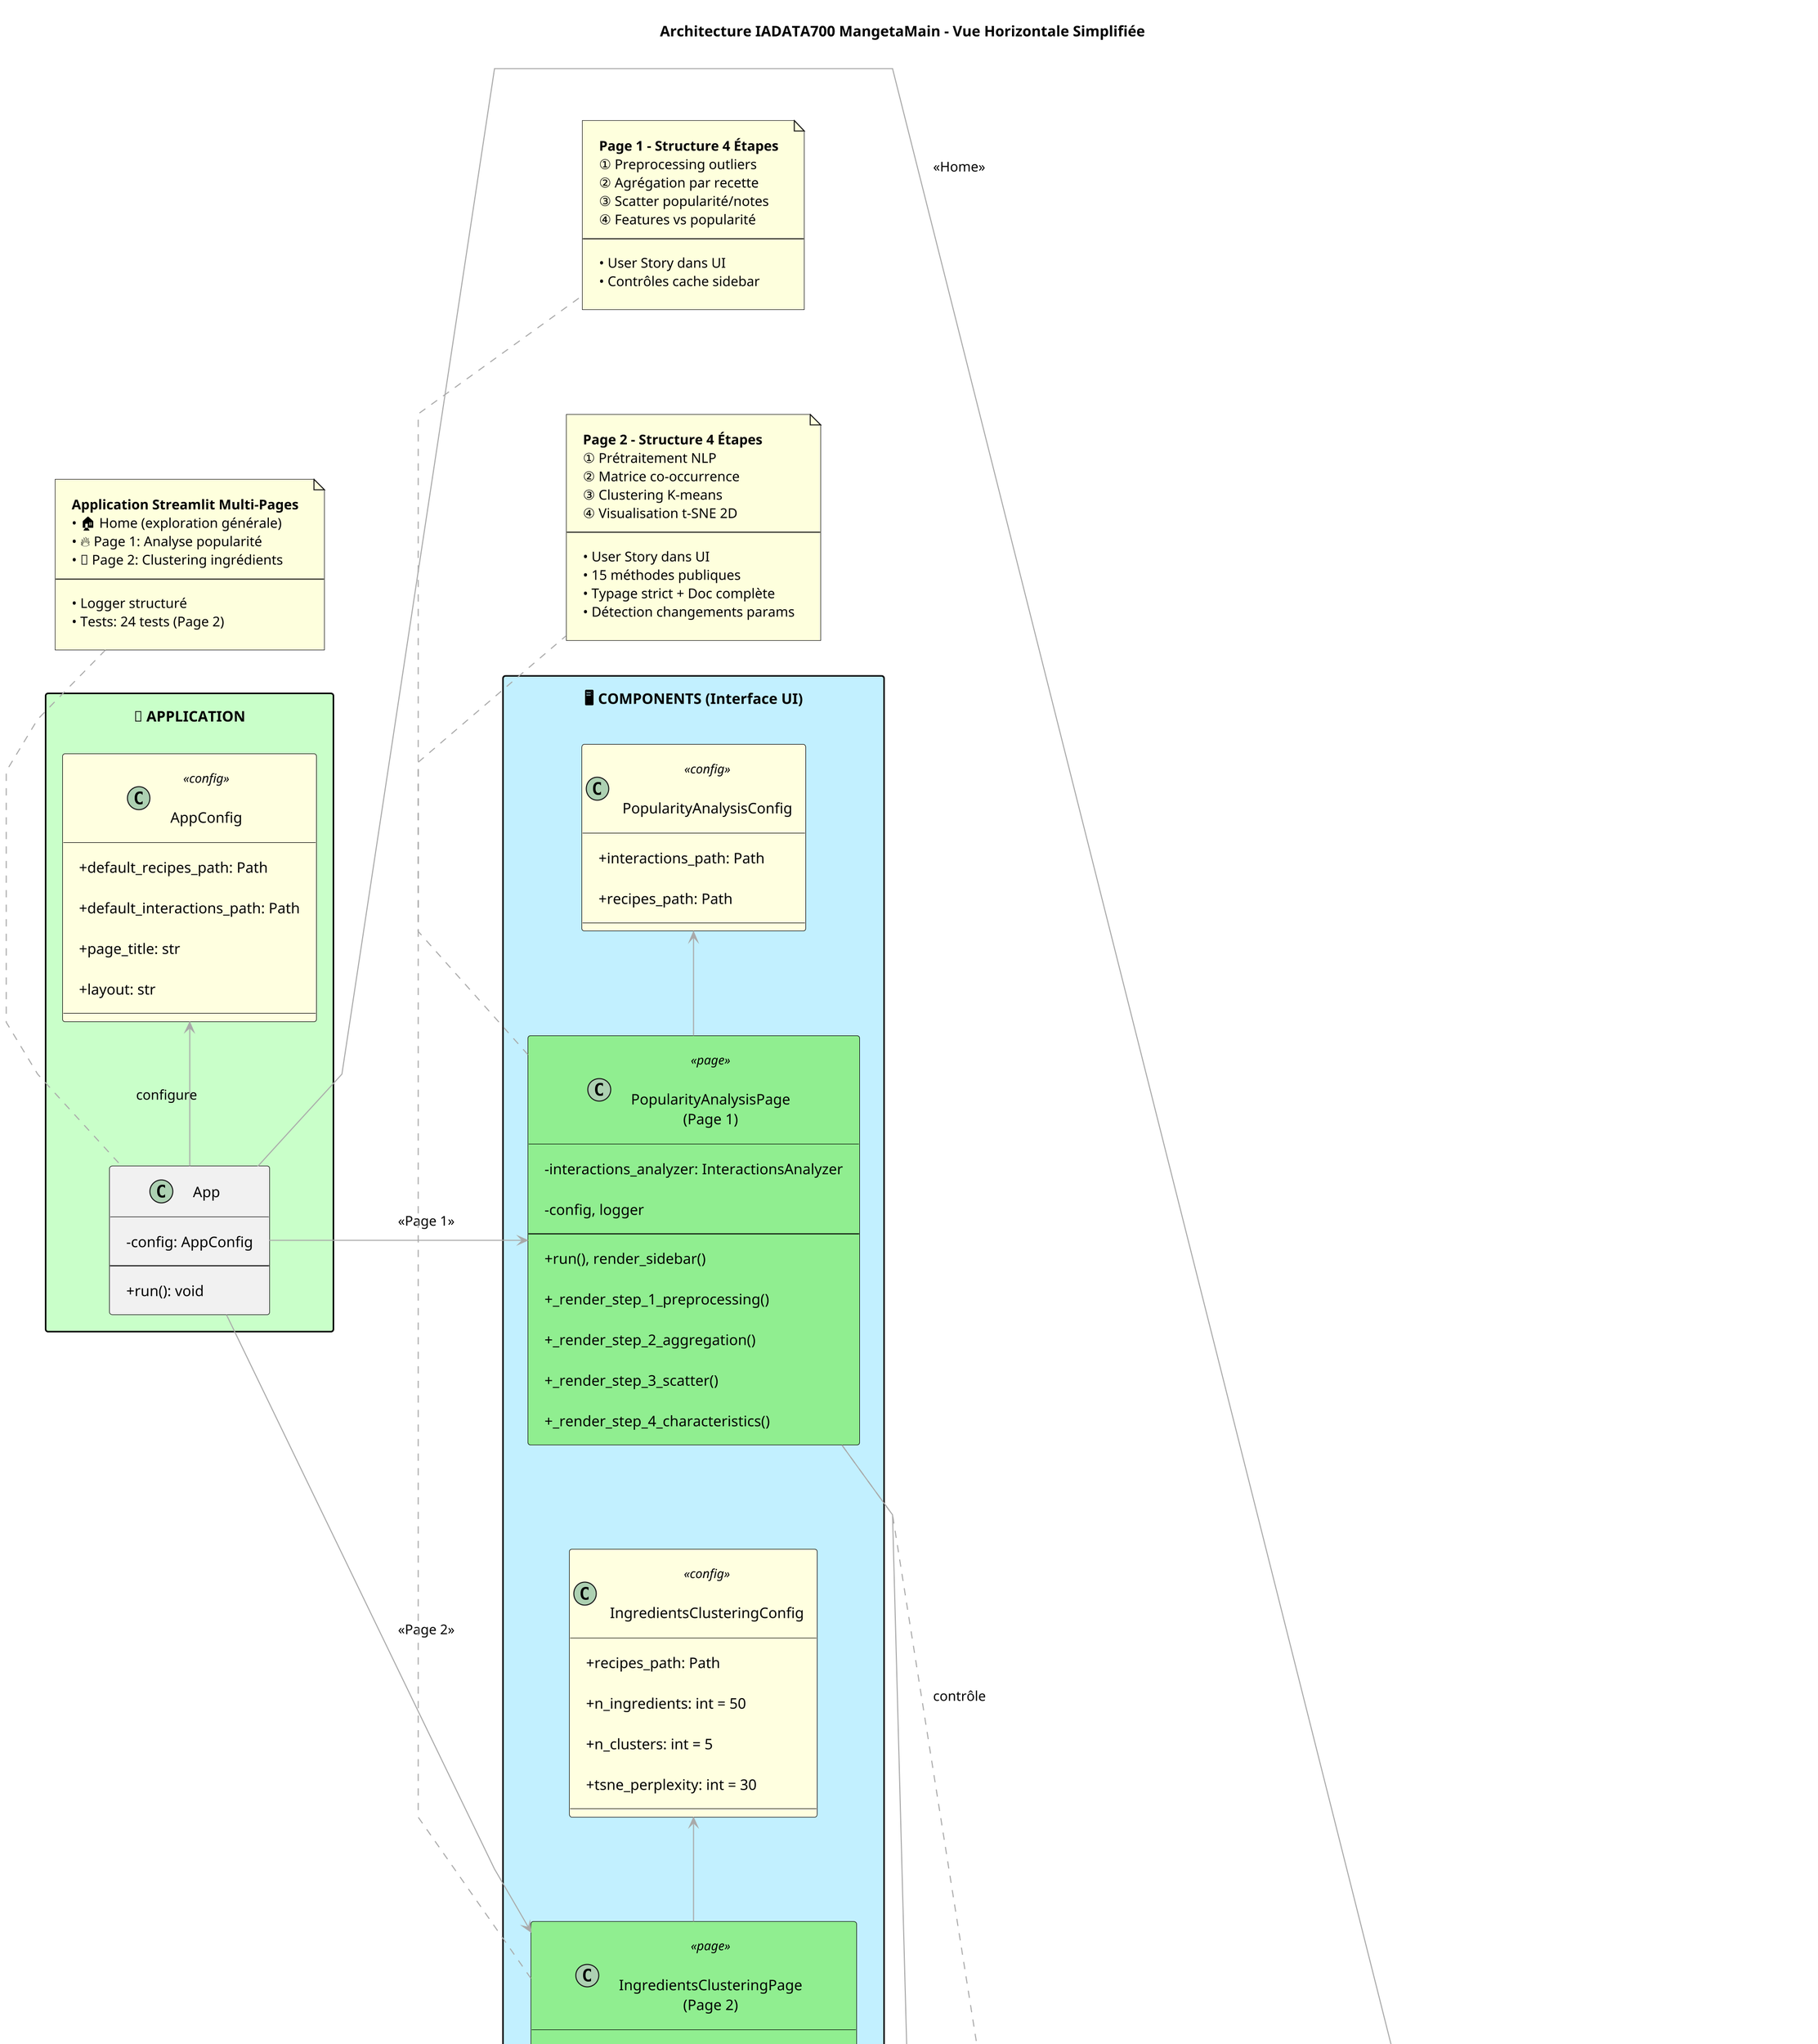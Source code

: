 @startuml class-diagram
' Configuration pour un affichage horizontal et aéré
left to right direction
skinparam packageStyle rectangle
skinparam classAttributeIconSize 0
skinparam shadowing false
skinparam defaultFontName Arial, Helvetica, sans-serif
skinparam dpi 200
skinparam linetype polyline
skinparam nodesep 100
skinparam ranksep 120
skinparam padding 10

' Couleurs pour une meilleure lisibilité
skinparam class {
    BackgroundColor<<config>> LightYellow
    BackgroundColor<<analyzer>> LightBlue
    BackgroundColor<<page>> LightGreen
    BackgroundColor<<cache>> LightCoral
    BorderColor Black
    ArrowColor DarkGray
}

title Architecture IADATA700 MangetaMain - Vue Horizontale Simplifiée

package "🎯 APPLICATION" #TECHNOLOGY {
    class App {
        -config: AppConfig
        --
        +run(): void
    }
    
    class "AppConfig" as AppConfig <<config>> {
        +default_recipes_path: Path
        +default_interactions_path: Path
        +page_title: str
        +layout: str
    }
    
    App -right-> AppConfig : configure
}

package "📦 CORE (Logique Métier)" #BUSINESS {
    
    together {
        class DataLoader {
            -data_path: Path
            --
            +load_data(): DataFrame
            +get_data(): DataFrame
        }
        
        class DataExplorer {
            -loader: DataLoader
            --
            +df: DataFrame
        }
    }
    
    class "CacheManager" as CacheManager <<cache>> {
        -base_cache_dir: Path
        -logger: Logger
        --
        +get(): Optional[T]
        +set(): bool
        +clear(): int
        +get_info(): dict
    }
    
    abstract class "CacheableMixin" as CacheableMixin <<cache>> {
        {abstract}
        --
        +cached_operation(): T
        +enable_cache(): void
    }
    
    class "PreprocessingConfig" as PreprocessingConfig <<config>> {
        +enable_preprocessing: bool
        +outlier_method: str
        +outlier_threshold: float
        --
        +get_hash(): str
    }
    
    class "InteractionsAnalyzer" as InteractionsAnalyzer <<analyzer>> {
        +interactions: DataFrame
        +recipes: DataFrame
        +preprocessing: PreprocessingConfig
        --
        +aggregate(): DataFrame
        +popularity_vs_rating(): DataFrame
        +get_cache_info(): dict
    }
    
    class "IngredientsAnalyzer" as IngredientsAnalyzer <<analyzer>> {
        -data: DataFrame
        --
        +process_ingredients(): tuple
        +perform_clustering(): ndarray
        +generate_tsne_visualization(): dict
        +get_cache_info(): dict
    }
    
    ' Relations internes au package core
    DataExplorer -right-> DataLoader : utilise
    CacheableMixin -up-> CacheManager : utilise
    InteractionsAnalyzer -up-|> CacheableMixin : hérite
    IngredientsAnalyzer -up-|> CacheableMixin : hérite
    InteractionsAnalyzer .right.> PreprocessingConfig : utilise
}

package "🖥️ COMPONENTS (Interface UI)" #APPLICATION {
    
    together {
        class "PopularityAnalysisPage\n(Page 1)" as PopularityAnalysisPage <<page>> {
            -interactions_analyzer: InteractionsAnalyzer
            -config, logger
            --
            +run(), render_sidebar()
            +_render_step_1_preprocessing()
            +_render_step_2_aggregation()
            +_render_step_3_scatter()
            +_render_step_4_characteristics()
        }
        
        class PopularityAnalysisConfig <<config>> {
            +interactions_path: Path
            +recipes_path: Path
        }
    }
    
    together {
        class "IngredientsClusteringPage\n(Page 2)" as IngredientsClusteringPage <<page>> {
            -ingredients_analyzer: IngredientsAnalyzer
            -config, logger
            --
            +run(), render_sidebar()
            +_render_step_1_preprocessing()
            +_render_step_2_cooccurrence()
            +_render_step_3_clustering()
            +_render_step_4_visualization()
            --
            +render_cooccurrence_analysis()
            +render_clusters()
            +render_tsne_visualization()
            +render_analysis_summary()
        }
        
        class IngredientsClusteringConfig <<config>> {
            +recipes_path: Path
            +n_ingredients: int = 50
            +n_clusters: int = 5
            +tsne_perplexity: int = 30
        }
    }
    
    ' Relations internes composants
    PopularityAnalysisPage -right-> PopularityAnalysisConfig
    IngredientsClusteringPage -right-> IngredientsClusteringConfig
}

' ═══════════════════════════════════════════════════════════════
' RELATIONS PRINCIPALES
' ═══════════════════════════════════════════════════════════════

' Application vers Pages (utilisation)
App --> PopularityAnalysisPage : <<Page 1>>
App --> IngredientsClusteringPage : <<Page 2>>
App --> DataExplorer : <<Home>>

' Pages vers Analyseurs (composition forte)
PopularityAnalysisPage --> InteractionsAnalyzer : analyse
IngredientsClusteringPage --> IngredientsAnalyzer : analyse

' Analyseurs vers DataLoader (dépendance)
InteractionsAnalyzer ..> DataLoader : charge
IngredientsAnalyzer ..> DataLoader : charge

' Mixins et héritages
InteractionsAnalyzer -up-|> CacheableMixin : hérite
IngredientsAnalyzer -up-|> CacheableMixin : hérite

' Cache management
CacheableMixin ..> CacheManager : utilise
PopularityAnalysisPage ..> CacheManager : contrôle
IngredientsClusteringPage ..> CacheManager : contrôle

' ═══════════════════════════════════════════════════════════════
' NOTES EXPLICATIVES
' ═══════════════════════════════════════════════════════════════

note top of App
  **Application Streamlit Multi-Pages**
  • 🏠 Home (exploration générale)
  • 🔥 Page 1: Analyse popularité
  • 🍳 Page 2: Clustering ingrédients
  --
  • Logger structuré
  • Tests: 24 tests (Page 2)
end note

note bottom of CacheManager
  **Cache Centralisé**
  • Structure: cache/analyzer/operation/hash.pkl
  • Métadonnées: timestamp, params
  • Support multi-analyseurs
  • Nettoyage granulaire
end note

note bottom of PopularityAnalysisPage
  **Page 1 - Structure 4 Étapes**
  ① Preprocessing outliers
  ② Agrégation par recette
  ③ Scatter popularité/notes
  ④ Features vs popularité
  --
  • User Story dans UI
  • Contrôles cache sidebar
end note

note bottom of IngredientsClusteringPage
  **Page 2 - Structure 4 Étapes**
  ① Prétraitement NLP
  ② Matrice co-occurrence
  ③ Clustering K-means
  ④ Visualisation t-SNE 2D
  --
  • User Story dans UI
  • 15 méthodes publiques
  • Typage strict + Doc complète
  • Détection changements params
end note

legend bottom right
  **Légende**
  <<config>> = Configuration (dataclass)
  <<analyzer>> = Analyseur métier
  <<page>> = Page Streamlit
  <<cache>> = Système de cache
  --
  Flèches:
  → Relation forte (composition)
  ⇢ Relation faible (dépendance)
  ──|> Héritage
endlegend

@enduml

